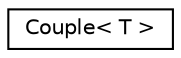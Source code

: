 digraph "Graphical Class Hierarchy"
{
  edge [fontname="Helvetica",fontsize="10",labelfontname="Helvetica",labelfontsize="10"];
  node [fontname="Helvetica",fontsize="10",shape=record];
  rankdir="LR";
  Node0 [label="Couple\< T \>",height=0.2,width=0.4,color="black", fillcolor="white", style="filled",URL="$class_couple.html"];
}
